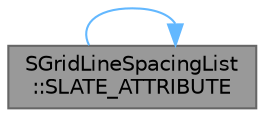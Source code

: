 digraph "SGridLineSpacingList::SLATE_ATTRIBUTE"
{
 // INTERACTIVE_SVG=YES
 // LATEX_PDF_SIZE
  bgcolor="transparent";
  edge [fontname=Helvetica,fontsize=10,labelfontname=Helvetica,labelfontsize=10];
  node [fontname=Helvetica,fontsize=10,shape=box,height=0.2,width=0.4];
  rankdir="LR";
  Node1 [id="Node000001",label="SGridLineSpacingList\l::SLATE_ATTRIBUTE",height=0.2,width=0.4,color="gray40", fillcolor="grey60", style="filled", fontcolor="black",tooltip="The value displayed by the control."];
  Node1 -> Node1 [id="edge1_Node000001_Node000001",color="steelblue1",style="solid",tooltip=" "];
}

